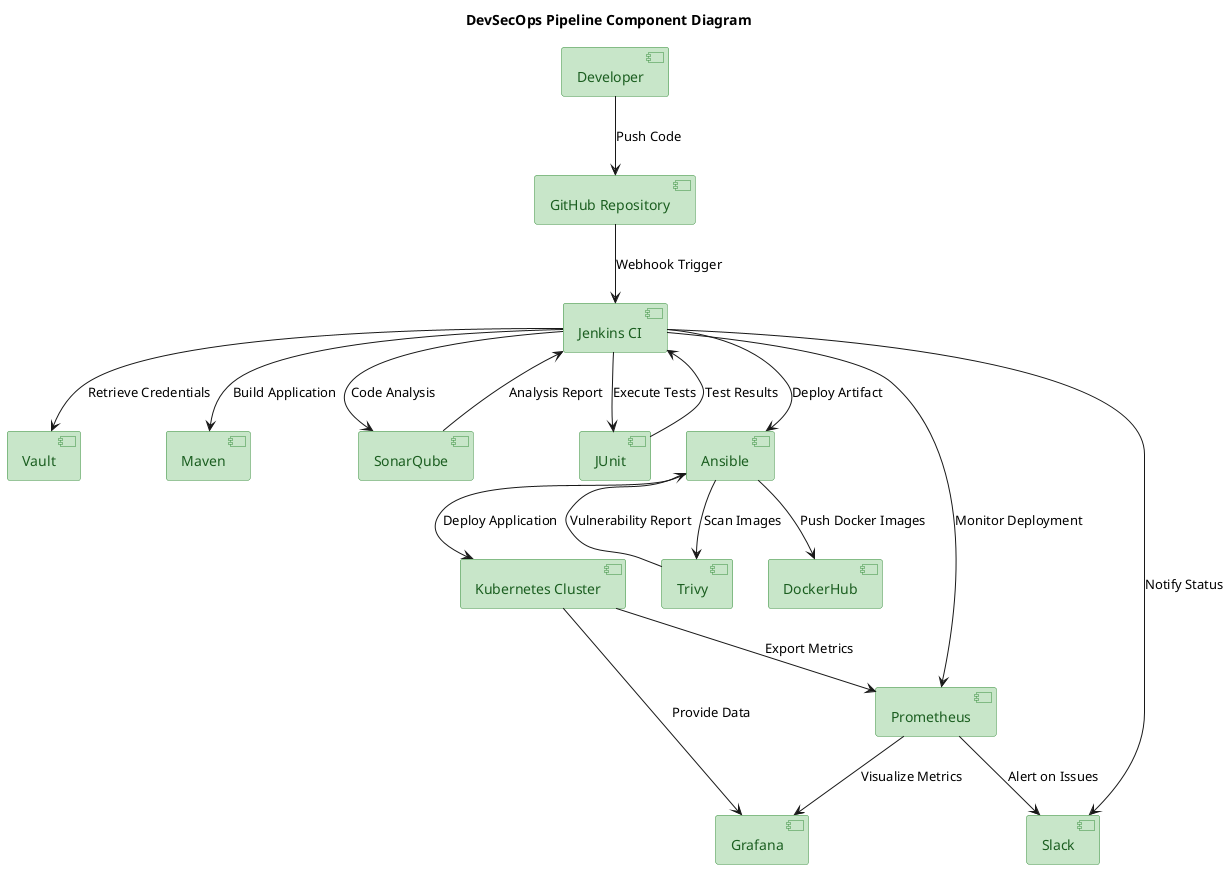 @startuml
skinparam component {
    BackgroundColor #C8E6C9
    BorderColor #388E3C
    FontColor #1B5E20
}

skinparam interface {
    BackgroundColor #BBDEFB
    BorderColor #1976D2
    FontColor #0D47A1
}

title DevSecOps Pipeline Component Diagram

[Developer] --> [GitHub Repository] : Push Code

[GitHub Repository] --> [Jenkins CI] : Webhook Trigger

[Jenkins CI] --> [Vault] : Retrieve Credentials

[Jenkins CI] --> [Maven] : Build Application

[Jenkins CI] --> [SonarQube] : Code Analysis

[Jenkins CI] --> [JUnit] : Execute Tests

[Jenkins CI] --> [Ansible] : Deploy Artifact

[Ansible] --> [DockerHub] : Push Docker Images

[Ansible] --> [Trivy] : Scan Images

[Ansible] --> [Kubernetes Cluster] : Deploy Application

[Jenkins CI] --> [Prometheus] : Monitor Deployment

[Prometheus] --> [Grafana] : Visualize Metrics

[Jenkins CI] --> [Slack] : Notify Status

[SonarQube] --> [Jenkins CI] : Analysis Report

[JUnit] --> [Jenkins CI] : Test Results

[Trivy] --> [Ansible] : Vulnerability Report

[Kubernetes Cluster] --> [Prometheus] : Export Metrics

[Prometheus] --> [Slack] : Alert on Issues

[Kubernetes Cluster] --> [Grafana] : Provide Data

@enduml

